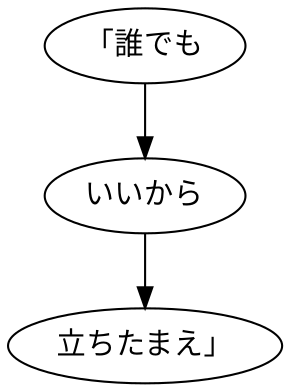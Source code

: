 digraph graph5879 {
	node0 [label="「誰でも"];
	node1 [label="いいから"];
	node2 [label="立ちたまえ」"];
	node0 -> node1;
	node1 -> node2;
}
